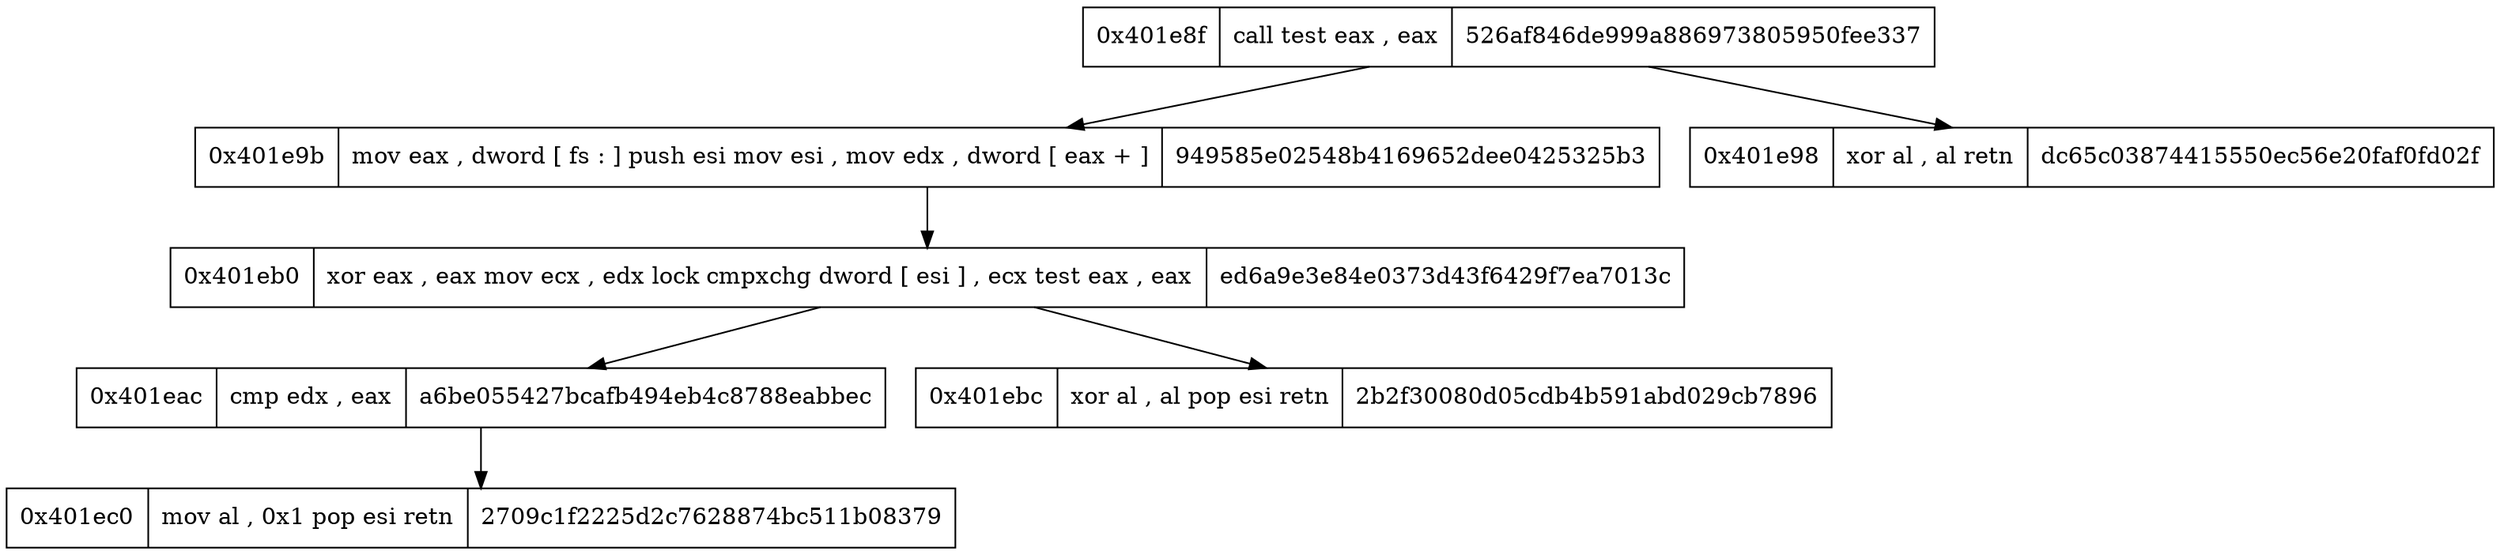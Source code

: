 digraph{
node [shape=record];
"0x401e8f"[label="0x401e8f|  call
 test eax ,  eax
| 526af846de999a886973805950fee337"] "0x401e8f" -> "0x401e9b""0x401e8f" -> "0x401e98""0x401e9b"[label="0x401e9b|  mov eax ,  dword  [ fs : ]
 push esi
 mov esi , 
 mov edx ,  dword  [ eax + ]
| 949585e02548b4169652dee0425325b3"] "0x401e9b" -> "0x401eb0""0x401e98"[label="0x401e98|  xor al ,  al
 retn
| dc65c03874415550ec56e20faf0fd02f"] "0x401eb0"[label="0x401eb0|  xor eax ,  eax
 mov ecx ,  edx
 lock cmpxchg dword  [ esi ] ,  ecx
 test eax ,  eax
| ed6a9e3e84e0373d43f6429f7ea7013c"] "0x401eb0" -> "0x401eac""0x401eb0" -> "0x401ebc""0x401eac"[label="0x401eac|  cmp edx ,  eax
| a6be055427bcafb494eb4c8788eabbec"] "0x401eac" -> "0x401ec0""0x401ebc"[label="0x401ebc|  xor al ,  al
 pop esi
 retn
| 2b2f30080d05cdb4b591abd029cb7896"] "0x401ec0"[label="0x401ec0|  mov al ,  0x1
 pop esi
 retn
| 2709c1f2225d2c7628874bc511b08379"] }